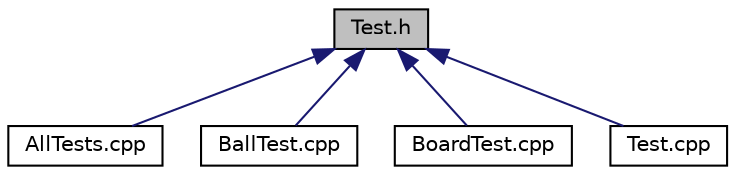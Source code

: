 digraph "Test.h"
{
  edge [fontname="Helvetica",fontsize="10",labelfontname="Helvetica",labelfontsize="10"];
  node [fontname="Helvetica",fontsize="10",shape=record];
  Node1 [label="Test.h",height=0.2,width=0.4,color="black", fillcolor="grey75", style="filled", fontcolor="black"];
  Node1 -> Node2 [dir="back",color="midnightblue",fontsize="10",style="solid"];
  Node2 [label="AllTests.cpp",height=0.2,width=0.4,color="black", fillcolor="white", style="filled",URL="$AllTests_8cpp.html"];
  Node1 -> Node3 [dir="back",color="midnightblue",fontsize="10",style="solid"];
  Node3 [label="BallTest.cpp",height=0.2,width=0.4,color="black", fillcolor="white", style="filled",URL="$BallTest_8cpp.html"];
  Node1 -> Node4 [dir="back",color="midnightblue",fontsize="10",style="solid"];
  Node4 [label="BoardTest.cpp",height=0.2,width=0.4,color="black", fillcolor="white", style="filled",URL="$BoardTest_8cpp.html"];
  Node1 -> Node5 [dir="back",color="midnightblue",fontsize="10",style="solid"];
  Node5 [label="Test.cpp",height=0.2,width=0.4,color="black", fillcolor="white", style="filled",URL="$Test_8cpp.html"];
}
